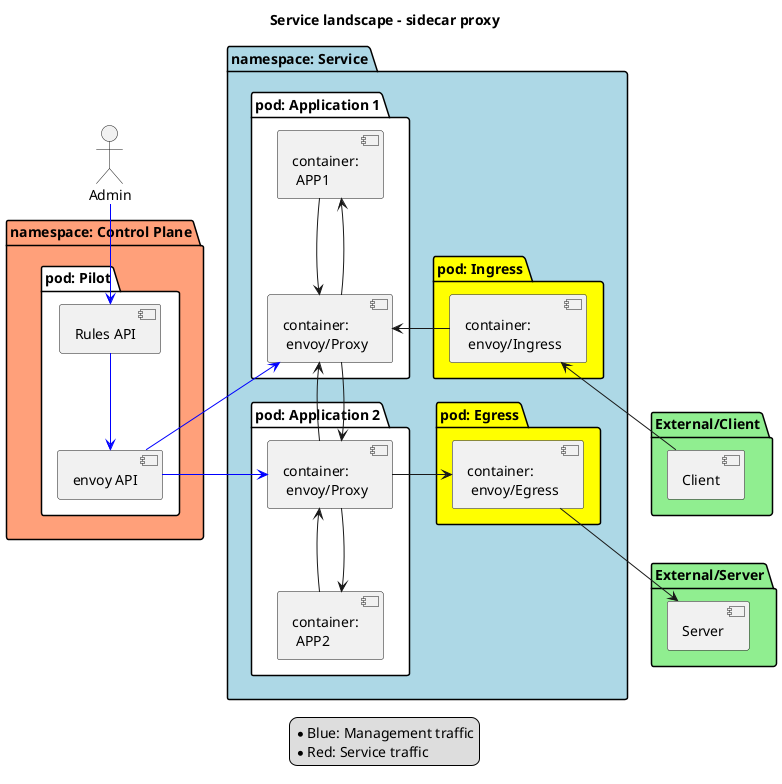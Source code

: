 @startuml

title Service landscape - sidecar proxy
skinparam componentStyle uml2

actor Admin

package "namespace: Control Plane" #LightSalmon {

  package "pod: Pilot" #White {
    component "Rules API" as rulesAPI
    component "envoy API" as envoyAPI
  }
}

package "namespace: Service" #LightBlue {

  package "pod: Application 1" #White {
    component "container:\n APP1" as APP1
    component "container:\n envoy/Proxy" as APP1Proxy
  }

  package "pod: Application 2" #White {
    component "container:\n envoy/Proxy" as APP2Proxy
    component "container:\n APP2" as APP2
  }

  package "pod: Ingress" #Yellow {
    component "container:\n envoy/Ingress" as Ingress
  }
  package "pod: Egress" #Yellow {
    component "container:\n envoy/Egress" as Egress
  }

}

package "External/Client" #LightGreen {
  component Client
}
package "External/Server" #LightGreen {
  component Server
}

Admin -d-> rulesAPI #Blue

envoyAPI -l-> APP1Proxy #Blue
envoyAPI -l-> APP2Proxy #Blue

rulesAPI -d-> envoyAPI #Blue

APP1Proxy --> APP2Proxy
APP2Proxy --> APP1Proxy

APP1 -d-> APP1Proxy
APP1Proxy -u-> APP1

APP2 -u-> APP2Proxy
APP2Proxy -d-> APP2

Client -u-> Ingress
Egress -d-> Server

Ingress -l-> APP1Proxy
APP2Proxy -r-> Egress


legend
  * Blue: Management traffic
  * Red: Service traffic
end legend

@enduml


